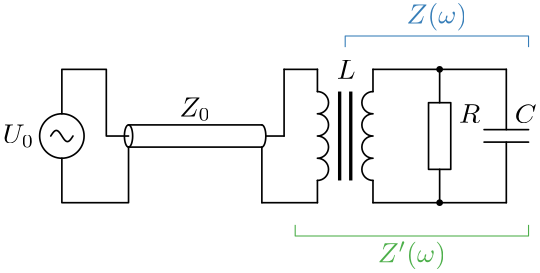 <?xml version="1.0"?>
<!DOCTYPE ipe SYSTEM "ipe.dtd">
<ipe version="70005" creator="Ipe 7.1.5">
<info created="D:20150628163424" modified="D:20150722195945"/>
<preamble>\usepackage{amsmath}
\usepackage{rotating}</preamble>
<ipestyle name="basic">
<symbol name="arrow/arc(spx)">
<path stroke="sym-stroke" fill="sym-stroke" pen="sym-pen">
0 0 m
-1 0.333 l
-1 -0.333 l
h
</path>
</symbol>
<symbol name="arrow/farc(spx)">
<path stroke="sym-stroke" fill="white" pen="sym-pen">
0 0 m
-1 0.333 l
-1 -0.333 l
h
</path>
</symbol>
<symbol name="mark/circle(sx)" transformations="translations">
<path fill="sym-stroke">
0.6 0 0 0.6 0 0 e
0.4 0 0 0.4 0 0 e
</path>
</symbol>
<symbol name="mark/disk(sx)" transformations="translations">
<path fill="sym-stroke">
0.6 0 0 0.6 0 0 e
</path>
</symbol>
<symbol name="mark/fdisk(sfx)" transformations="translations">
<group>
<path fill="sym-fill">
0.5 0 0 0.5 0 0 e
</path>
<path fill="sym-stroke" fillrule="eofill">
0.6 0 0 0.6 0 0 e
0.4 0 0 0.4 0 0 e
</path>
</group>
</symbol>
<symbol name="mark/box(sx)" transformations="translations">
<path fill="sym-stroke" fillrule="eofill">
-0.6 -0.6 m
0.6 -0.6 l
0.6 0.6 l
-0.6 0.6 l
h
-0.4 -0.4 m
0.4 -0.4 l
0.4 0.4 l
-0.4 0.4 l
h
</path>
</symbol>
<symbol name="mark/square(sx)" transformations="translations">
<path fill="sym-stroke">
-0.6 -0.6 m
0.6 -0.6 l
0.6 0.6 l
-0.6 0.6 l
h
</path>
</symbol>
<symbol name="mark/fsquare(sfx)" transformations="translations">
<group>
<path fill="sym-fill">
-0.5 -0.5 m
0.5 -0.5 l
0.5 0.5 l
-0.5 0.5 l
h
</path>
<path fill="sym-stroke" fillrule="eofill">
-0.6 -0.6 m
0.6 -0.6 l
0.6 0.6 l
-0.6 0.6 l
h
-0.4 -0.4 m
0.4 -0.4 l
0.4 0.4 l
-0.4 0.4 l
h
</path>
</group>
</symbol>
<symbol name="mark/cross(sx)" transformations="translations">
<group>
<path fill="sym-stroke">
-0.43 -0.57 m
0.57 0.43 l
0.43 0.57 l
-0.57 -0.43 l
h
</path>
<path fill="sym-stroke">
-0.43 0.57 m
0.57 -0.43 l
0.43 -0.57 l
-0.57 0.43 l
h
</path>
</group>
</symbol>
<symbol name="arrow/fnormal(spx)">
<path stroke="sym-stroke" fill="white" pen="sym-pen">
0 0 m
-1 0.333 l
-1 -0.333 l
h
</path>
</symbol>
<symbol name="arrow/pointed(spx)">
<path stroke="sym-stroke" fill="sym-stroke" pen="sym-pen">
0 0 m
-1 0.333 l
-0.8 0 l
-1 -0.333 l
h
</path>
</symbol>
<symbol name="arrow/fpointed(spx)">
<path stroke="sym-stroke" fill="white" pen="sym-pen">
0 0 m
-1 0.333 l
-0.8 0 l
-1 -0.333 l
h
</path>
</symbol>
<symbol name="arrow/linear(spx)">
<path stroke="sym-stroke" pen="sym-pen">
-1 0.333 m
0 0 l
-1 -0.333 l
</path>
</symbol>
<symbol name="arrow/fdouble(spx)">
<path stroke="sym-stroke" fill="white" pen="sym-pen">
0 0 m
-1 0.333 l
-1 -0.333 l
h
-1 0 m
-2 0.333 l
-2 -0.333 l
h
</path>
</symbol>
<symbol name="arrow/double(spx)">
<path stroke="sym-stroke" fill="sym-stroke" pen="sym-pen">
0 0 m
-1 0.333 l
-1 -0.333 l
h
-1 0 m
-2 0.333 l
-2 -0.333 l
h
</path>
</symbol>
<pen name="heavier" value="0.8"/>
<pen name="fat" value="1.2"/>
<pen name="ultrafat" value="2"/>
<symbolsize name="large" value="5"/>
<symbolsize name="small" value="2"/>
<symbolsize name="tiny" value="1.1"/>
<arrowsize name="large" value="10"/>
<arrowsize name="small" value="5"/>
<arrowsize name="tiny" value="3"/>
<color name="red" value="1 0 0"/>
<color name="green" value="0 1 0"/>
<color name="blue" value="0 0 1"/>
<color name="yellow" value="1 1 0"/>
<color name="orange" value="1 0.647 0"/>
<color name="gold" value="1 0.843 0"/>
<color name="purple" value="0.627 0.125 0.941"/>
<color name="gray" value="0.745"/>
<color name="brown" value="0.647 0.165 0.165"/>
<color name="navy" value="0 0 0.502"/>
<color name="pink" value="1 0.753 0.796"/>
<color name="seagreen" value="0.18 0.545 0.341"/>
<color name="turquoise" value="0.251 0.878 0.816"/>
<color name="violet" value="0.933 0.51 0.933"/>
<color name="darkblue" value="0 0 0.545"/>
<color name="darkcyan" value="0 0.545 0.545"/>
<color name="darkgray" value="0.663"/>
<color name="darkgreen" value="0 0.392 0"/>
<color name="darkmagenta" value="0.545 0 0.545"/>
<color name="darkorange" value="1 0.549 0"/>
<color name="darkred" value="0.545 0 0"/>
<color name="lightblue" value="0.678 0.847 0.902"/>
<color name="lightcyan" value="0.878 1 1"/>
<color name="lightgray" value="0.827"/>
<color name="lightgreen" value="0.565 0.933 0.565"/>
<color name="lightyellow" value="1 1 0.878"/>
<dashstyle name="dashed" value="[4] 0"/>
<dashstyle name="dotted" value="[1 3] 0"/>
<dashstyle name="dash dotted" value="[4 2 1 2] 0"/>
<dashstyle name="dash dot dotted" value="[4 2 1 2 1 2] 0"/>
<textsize name="large" value="\large"/>
<textsize name="Large" value="\Large"/>
<textsize name="LARGE" value="\LARGE"/>
<textsize name="huge" value="\huge"/>
<textsize name="Huge" value="\Huge"/>
<textsize name="small" value="\small"/>
<textsize name="footnote" value="\footnotesize"/>
<textsize name="tiny" value="\tiny"/>
<textstyle name="center" begin="\begin{center}" end="\end{center}"/>
<textstyle name="itemize" begin="\begin{itemize}" end="\end{itemize}"/>
<textstyle name="item" begin="\begin{itemize}\item{}" end="\end{itemize}"/>
<gridsize name="4 pts" value="4"/>
<gridsize name="8 pts (~3 mm)" value="8"/>
<gridsize name="16 pts (~6 mm)" value="16"/>
<gridsize name="32 pts (~12 mm)" value="32"/>
<gridsize name="10 pts (~3.5 mm)" value="10"/>
<gridsize name="20 pts (~7 mm)" value="20"/>
<gridsize name="14 pts (~5 mm)" value="14"/>
<gridsize name="28 pts (~10 mm)" value="28"/>
<gridsize name="56 pts (~20 mm)" value="56"/>
<anglesize name="90 deg" value="90"/>
<anglesize name="60 deg" value="60"/>
<anglesize name="45 deg" value="45"/>
<anglesize name="30 deg" value="30"/>
<anglesize name="22.5 deg" value="22.5"/>
<tiling name="falling" angle="-60" step="4" width="1"/>
<tiling name="rising" angle="30" step="4" width="1"/>
</ipestyle>
<page>
<layer name="alpha"/>
<view layers="alpha" active="alpha"/>
<path layer="alpha" matrix="1 0 0 1 -24 52" stroke="black" pen="0.6" cap="1">
240 720 m
4 0 0 4 240 716 240 712 a
4 0 0 4 240 708 240 704 a
4 0 0 4 240 700 240 696 a
4 0 0 4 240 692 240 688 a
</path>
<path matrix="1 0 0 1 -8 66.3" stroke="black" pen="0.6" cap="1">
264 692 m
280 692 l
</path>
<path matrix="1 0 0 1 -8 65.8" stroke="black" pen="0.6" cap="1">
264 688 m
280 688 l
</path>
<path matrix="1 0 0 1 -48 68" stroke="black" pen="0.6" cap="1">
284 700 m
284 676 l
292 676 l
292 700 l
h
</path>
<path stroke="black" pen="0.6" cap="1">
240 744 m
240 732 l
</path>
<path matrix="1 0 0 1 0 68" stroke="black" pen="0.6" cap="1">
264 685.8 m
264 664 l
</path>
<path stroke="black" pen="0.6" cap="1">
216 740 m
216 732 l
</path>
<path stroke="black" pen="0.6" cap="1">
240 768 m
240 780 l
</path>
<path matrix="1 0 0 1 0 68" stroke="black" pen="0.6" cap="1">
264 690.3 m
264 712 l
</path>
<path stroke="black" pen="0.6" cap="1">
216 772 m
216 780 l
</path>
<path matrix="1 0 0 1 -24 68" stroke="black" pen="0.6" cap="1">
240 712 m
288 712 l
</path>
<path matrix="1 0 0 1 -24 68" stroke="black" pen="0.6" cap="1">
240 664 m
288 664 l
</path>
<use matrix="1 0 0 1 -24 68" name="mark/disk(sx)" pos="264 712" size="small" stroke="black"/>
<use matrix="1 0 0 1 -24 68" name="mark/disk(sx)" pos="264 664" size="small" stroke="black"/>
<text matrix="1 0 0 1 -41 80" transformations="translations" pos="244 700" stroke="black" type="label" width="6.78" height="6.808" depth="0" valign="center">$L$</text>
<text matrix="1 0 0 1 15 68" transformations="translations" pos="252 696" stroke="black" type="label" width="7.833" height="6.808" depth="0" valign="center">$C$</text>
<text matrix="1 0 0 1 -53 76" transformations="translations" pos="300 688" stroke="black" type="label" width="7.641" height="6.808" depth="0" valign="center">$R$</text>
<path matrix="-1 0 0 1 436 52" stroke="black" pen="0.6" cap="1">
240 720 m
4 0 0 4 240 716 240 712 a
4 0 0 4 240 708 240 704 a
4 0 0 4 240 700 240 696 a
4 0 0 4 240 692 240 688 a
</path>
<path stroke="black" pen="fat">
204 772 m
204 740 l
</path>
<path stroke="black" pen="fat">
208 772 m
208 740 l
</path>
<path stroke="black" pen="0.6" cap="1">
196 772 m
196 780 l
</path>
<path stroke="black" pen="0.6" cap="1">
196 740 m
196 732 l
</path>
<path stroke="black" pen="0.6" cap="1">
196 780 m
184 780 l
</path>
<path stroke="black" pen="0.6" cap="1">
196 732 m
176 732 l
</path>
<path matrix="1 0 0 1 12 0" stroke="black" pen="0.6" cap="1">
0 4 -1.48622 0 116 756 e
</path>
<path matrix="1 0 0 1 12 0" stroke="black" pen="0.6" cap="1">
116 752 m
164 752 l
164 760 m
116 760 l
</path>
<path matrix="1 0 0 1 12 0" stroke="black" pen="0.6" cap="1">
164 752 m
0 4.00311 -1.48737 0 163.941 756 164 760 a
</path>
<path matrix="1 0 0 1 12 0" stroke="black" pen="0.6" cap="1">
172 780 m
172 756 l
</path>
<path matrix="1 0 0 1 12 0" stroke="black" pen="0.6" cap="1">
172 756 m
165.429 756 l
</path>
<path matrix="1 0 0 1 12 0" stroke="black" pen="0.6" cap="1">
164 752 m
164 732 l
</path>
<text matrix="1 0 0 1 4 -1" transformations="translations" pos="148 764" stroke="black" type="label" width="11.27" height="6.812" depth="1.49" halign="center" valign="baseline">$Z_0$</text>
<path stroke="black" pen="0.6" cap="1">
128 752 m
128 732 l
104 732 l
104 748 l
</path>
<path stroke="black" pen="0.6" cap="1">
128 756 m
120 756 l
120 780 l
104 780 l
104 764 l
</path>
<group matrix="1 0 0 1 16 16">
<path matrix="1 0 0 1 -24 36" stroke="black" pen="0.6" cap="1">
8 0 0 8 112 704 e
</path>
<path matrix="1 0 0 1 -24 36" stroke="black" pen="0.6" cap="1">
108 704 m
108.027 704.042 108.054 704.085 108.081 704.127 c
108.108 704.169 108.135 704.211 108.162 704.253 c
108.189 704.295 108.215 704.337 108.242 704.378 c
108.269 704.42 108.296 704.461 108.323 704.502 c
108.35 704.543 108.377 704.584 108.404 704.624 c
108.431 704.664 108.458 704.704 108.485 704.743 c
108.512 704.783 108.539 704.821 108.566 704.86 c
108.593 704.898 108.62 704.935 108.646 704.972 c
108.673 705.009 108.7 705.046 108.727 705.081 c
108.754 705.117 108.781 705.152 108.808 705.186 c
108.835 705.22 108.862 705.253 108.889 705.286 c
108.916 705.318 108.943 705.35 108.97 705.38 c
108.997 705.411 109.024 705.44 109.051 705.469 c
109.077 705.498 109.104 705.526 109.131 705.552 c
109.158 705.579 109.185 705.605 109.212 705.629 c
109.239 705.654 109.266 705.677 109.293 705.699 c
109.32 705.722 109.347 705.743 109.374 705.763 c
109.401 705.783 109.428 705.802 109.455 705.819 c
109.481 705.837 109.508 705.853 109.535 705.868 c
109.562 705.883 109.589 705.897 109.616 705.91 c
109.643 705.922 109.67 705.934 109.697 705.944 c
109.724 705.954 109.751 705.962 109.778 705.97 c
109.805 705.977 109.832 705.983 109.859 705.988 c
109.886 705.992 109.912 705.996 109.939 705.998 c
109.966 706 109.993 706 110.02 706 c
110.047 705.999 110.074 705.997 110.101 705.994 c
110.128 705.99 110.155 705.986 110.182 705.98 c
110.209 705.974 110.236 705.966 110.263 705.958 c
110.29 705.949 110.316 705.939 110.343 705.928 c
110.37 705.916 110.397 705.904 110.424 705.89 c
110.451 705.876 110.478 705.861 110.505 705.845 c
110.532 705.828 110.559 705.811 110.586 705.792 c
110.613 705.773 110.64 705.753 110.667 705.732 c
110.694 705.711 110.721 705.689 110.747 705.665 c
110.774 705.642 110.801 705.617 110.828 705.592 c
110.855 705.566 110.882 705.539 110.909 705.512 c
110.936 705.484 110.963 705.455 110.99 705.425 c
111.017 705.396 111.044 705.365 111.071 705.334 c
111.098 705.302 111.125 705.27 111.152 705.236 c
111.178 705.203 111.205 705.169 111.232 705.134 c
111.259 705.099 111.286 705.064 111.313 705.027 c
111.34 704.991 111.367 704.954 111.394 704.917 c
111.421 704.879 111.448 704.841 111.475 704.802 c
111.502 704.763 111.529 704.724 111.556 704.684 c
111.582 704.644 111.609 704.604 111.636 704.564 c
111.663 704.523 111.69 704.482 111.717 704.441 c
111.744 704.4 111.771 704.358 111.798 704.316 c
111.825 704.274 111.852 704.232 111.879 704.19 c
111.906 704.148 111.933 704.106 111.96 704.064 c
111.987 704.021 112.013 703.979 112.04 703.937 c
112.067 703.894 112.094 703.852 112.121 703.81 c
112.148 703.768 112.175 703.726 112.202 703.684 c
112.229 703.642 112.256 703.601 112.283 703.56 c
112.31 703.518 112.337 703.477 112.364 703.437 c
112.391 703.396 112.418 703.356 112.444 703.316 c
112.471 703.276 112.498 703.237 112.525 703.198 c
112.552 703.16 112.579 703.121 112.606 703.084 c
112.633 703.046 112.66 703.009 112.687 702.973 c
112.714 702.937 112.741 702.901 112.768 702.866 c
112.795 702.831 112.822 702.797 112.848 702.764 c
112.875 702.731 112.902 702.698 112.929 702.667 c
112.956 702.635 112.983 702.604 113.01 702.575 c
113.037 702.545 113.064 702.516 113.091 702.489 c
113.118 702.461 113.145 702.434 113.172 702.409 c
113.199 702.383 113.226 702.358 113.253 702.335 c
113.279 702.312 113.306 702.289 113.333 702.268 c
113.36 702.247 113.387 702.227 113.414 702.208 c
113.441 702.189 113.468 702.172 113.495 702.155 c
113.522 702.139 113.549 702.124 113.576 702.11 c
113.603 702.096 113.63 702.084 113.657 702.072 c
113.684 702.061 113.71 702.051 113.737 702.042 c
113.764 702.034 113.791 702.026 113.818 702.02 c
113.845 702.014 113.872 702.01 113.899 702.006 c
113.926 702.003 113.953 702.001 113.98 702 c
114.007 702 114.034 702 114.061 702.002 c
114.088 702.004 114.114 702.008 114.141 702.012 c
114.168 702.017 114.195 702.023 114.222 702.03 c
114.249 702.038 114.276 702.046 114.303 702.056 c
114.33 702.066 114.357 702.078 114.384 702.09 c
114.411 702.103 114.438 702.117 114.465 702.132 c
114.492 702.147 114.519 702.163 114.545 702.181 c
114.572 702.198 114.599 702.217 114.626 702.237 c
114.653 702.257 114.68 702.278 114.707 702.3 c
114.734 702.323 114.761 702.346 114.788 702.371 c
114.815 702.395 114.842 702.421 114.869 702.448 c
114.896 702.474 114.923 702.502 114.949 702.531 c
114.976 702.559 115.003 702.589 115.03 702.62 c
115.057 702.65 115.084 702.682 115.111 702.714 c
115.138 702.747 115.165 702.78 115.192 702.814 c
115.219 702.848 115.246 702.883 115.273 702.918 c
115.3 702.954 115.327 702.99 115.354 703.027 c
115.38 703.064 115.407 703.102 115.434 703.14 c
115.461 703.178 115.488 703.217 115.515 703.256 c
115.542 703.296 115.569 703.335 115.596 703.376 c
115.623 703.416 115.65 703.456 115.677 703.497 c
115.704 703.538 115.731 703.58 115.758 703.621 c
115.785 703.663 115.811 703.704 115.838 703.746 c
115.865 703.788 115.892 703.831 115.919 703.873 c
115.946 703.915 115.973 703.957 116 704 c
</path>
</group>
<text matrix="1 0 0 1 6 0" transformations="translations" pos="88 756" stroke="black" type="label" width="11.272" height="6.812" depth="1.49" halign="right" valign="center">$U_0$</text>
<path stroke="0.216 0.494 0.722">
206 788 m
206 792 l
272 792 l
272 788 l
</path>
<path matrix="1 0 0 1 0 4" stroke="0.302 0.686 0.29">
188 720 m
188 716 l
272 716 l
272 720 l
</path>
<text matrix="1 0 0 1 3 -2" pos="236 796" stroke="0.216 0.494 0.722" type="label" width="21.821" height="7.473" depth="2.49" halign="center" valign="bottom">$Z(\omega)$</text>
<text matrix="1 0 0 1 18 2" pos="212 716" stroke="0.302 0.686 0.29" type="label" width="24.616" height="7.49" depth="2.49" halign="center" valign="top">$Z^\prime(\omega)$</text>
</page>
</ipe>
